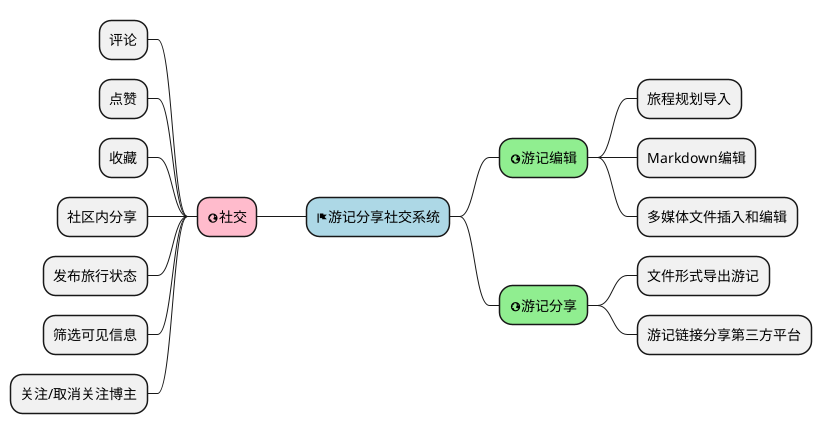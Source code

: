 @startmindmap
'https://plantuml.com/mindmap-diagram

+[#lightblue] <&flag>游记分享社交系统
++[#lightgreen] <&globe>游记编辑
+++ 旅程规划导入
+++ Markdown编辑
+++ 多媒体文件插入和编辑
++[#lightgreen] <&globe>游记分享
+++ 文件形式导出游记
+++ 游记链接分享第三方平台
--[#FFBBCC] <&globe>社交
--- 评论
--- 点赞
--- 收藏
--- 社区内分享
--- 发布旅行状态
--- 筛选可见信息
--- 关注/取消关注博主


@endmindmap
